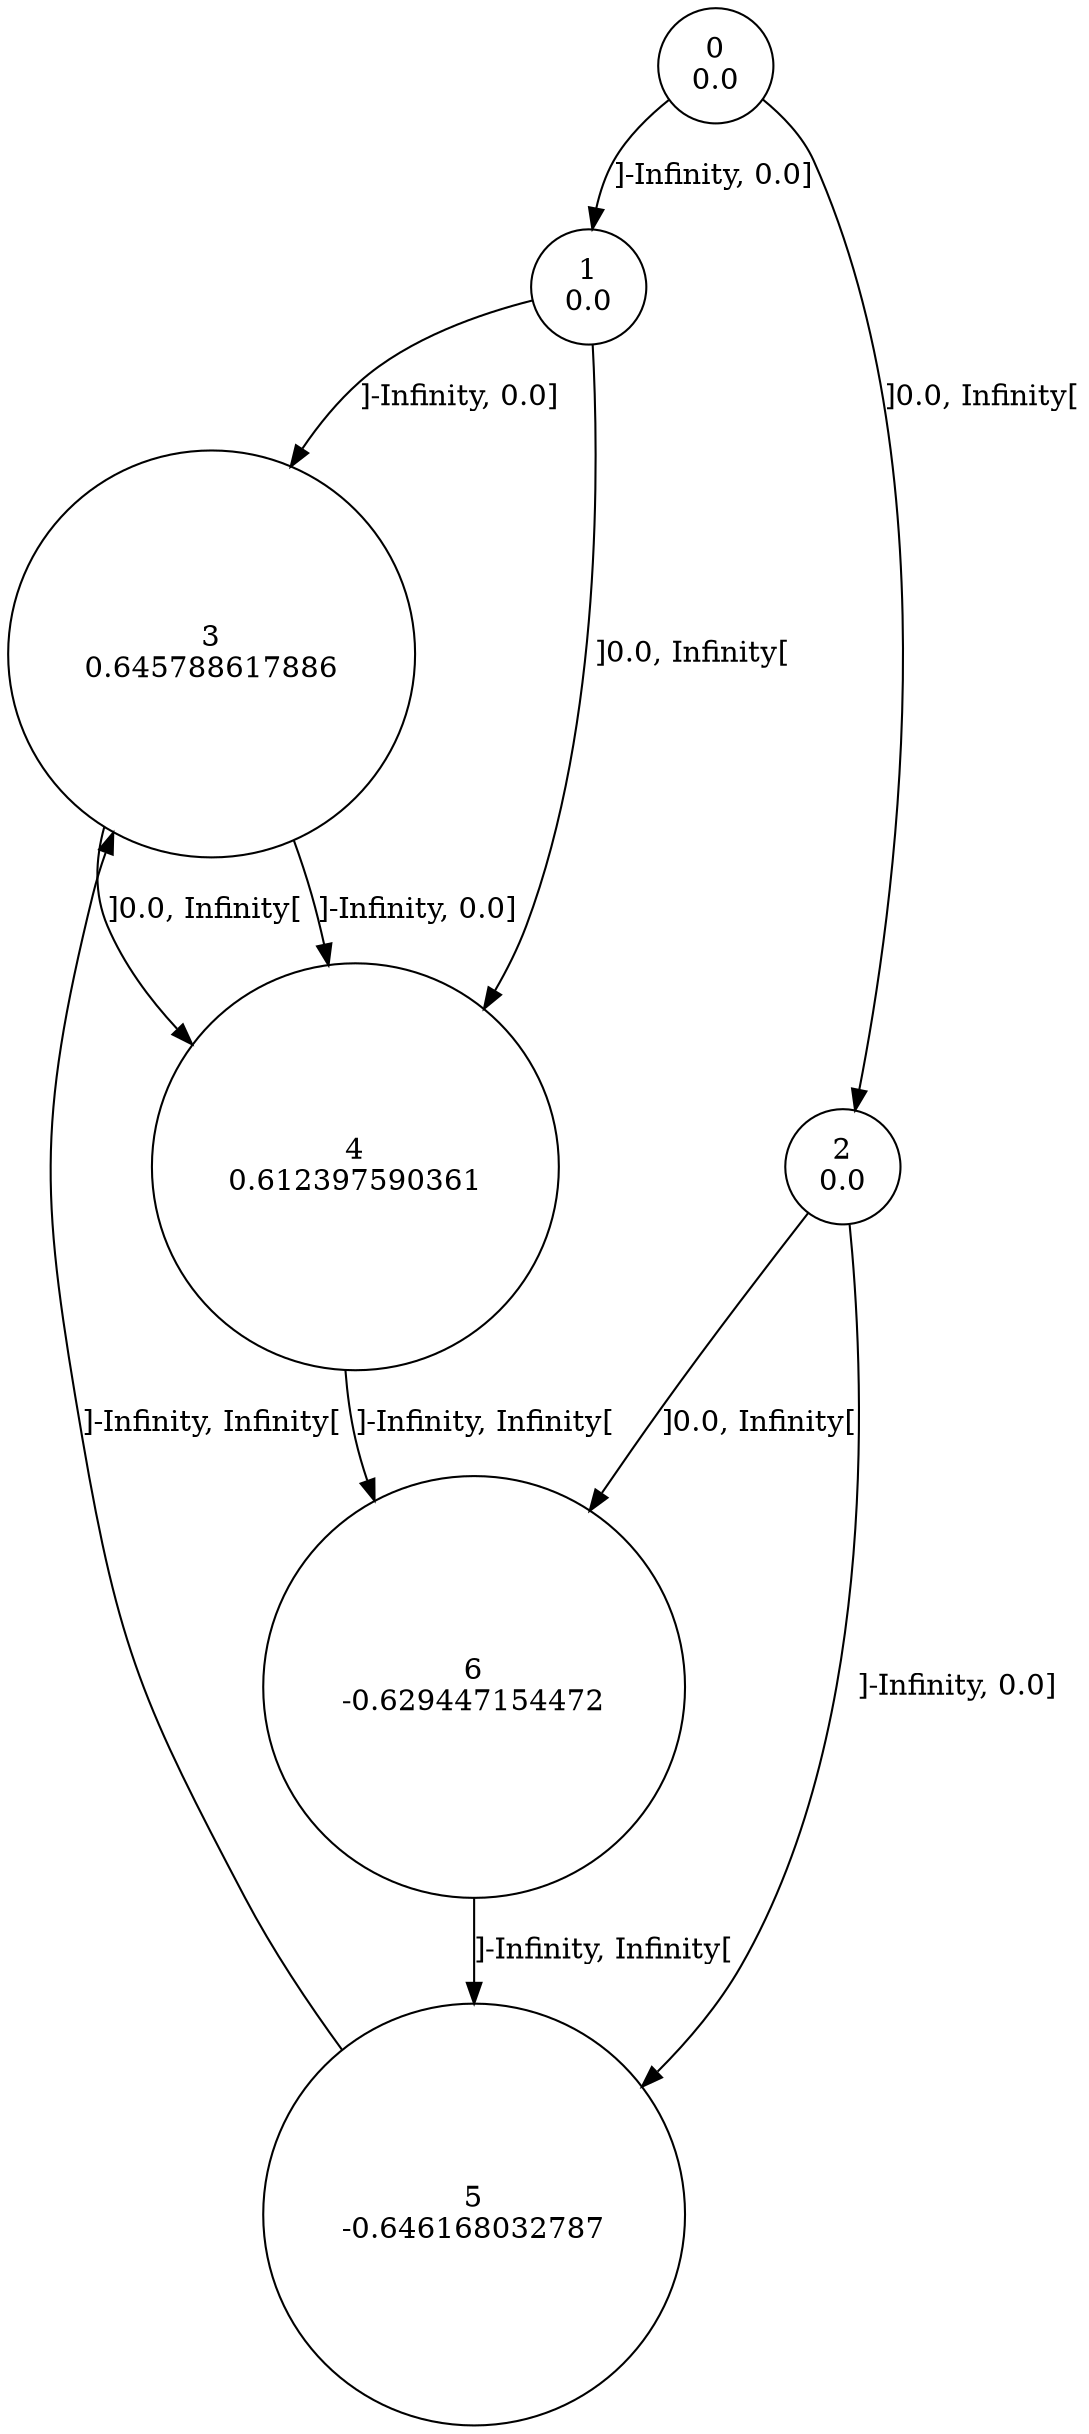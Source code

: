 digraph a {
0 [shape=circle, label="0\n0.0"];
	0 -> 1 [label="]-Infinity, 0.0]"];
	0 -> 2 [label="]0.0, Infinity["];
1 [shape=circle, label="1\n0.0"];
	1 -> 3 [label="]-Infinity, 0.0]"];
	1 -> 4 [label="]0.0, Infinity["];
2 [shape=circle, label="2\n0.0"];
	2 -> 5 [label="]-Infinity, 0.0]"];
	2 -> 6 [label="]0.0, Infinity["];
3 [shape=circle, label="3\n0.645788617886"];
	3 -> 4 [label="]-Infinity, 0.0]"];
	3 -> 4 [label="]0.0, Infinity["];
4 [shape=circle, label="4\n0.612397590361"];
	4 -> 6 [label="]-Infinity, Infinity["];
5 [shape=circle, label="5\n-0.646168032787"];
	5 -> 3 [label="]-Infinity, Infinity["];
6 [shape=circle, label="6\n-0.629447154472"];
	6 -> 5 [label="]-Infinity, Infinity["];
}